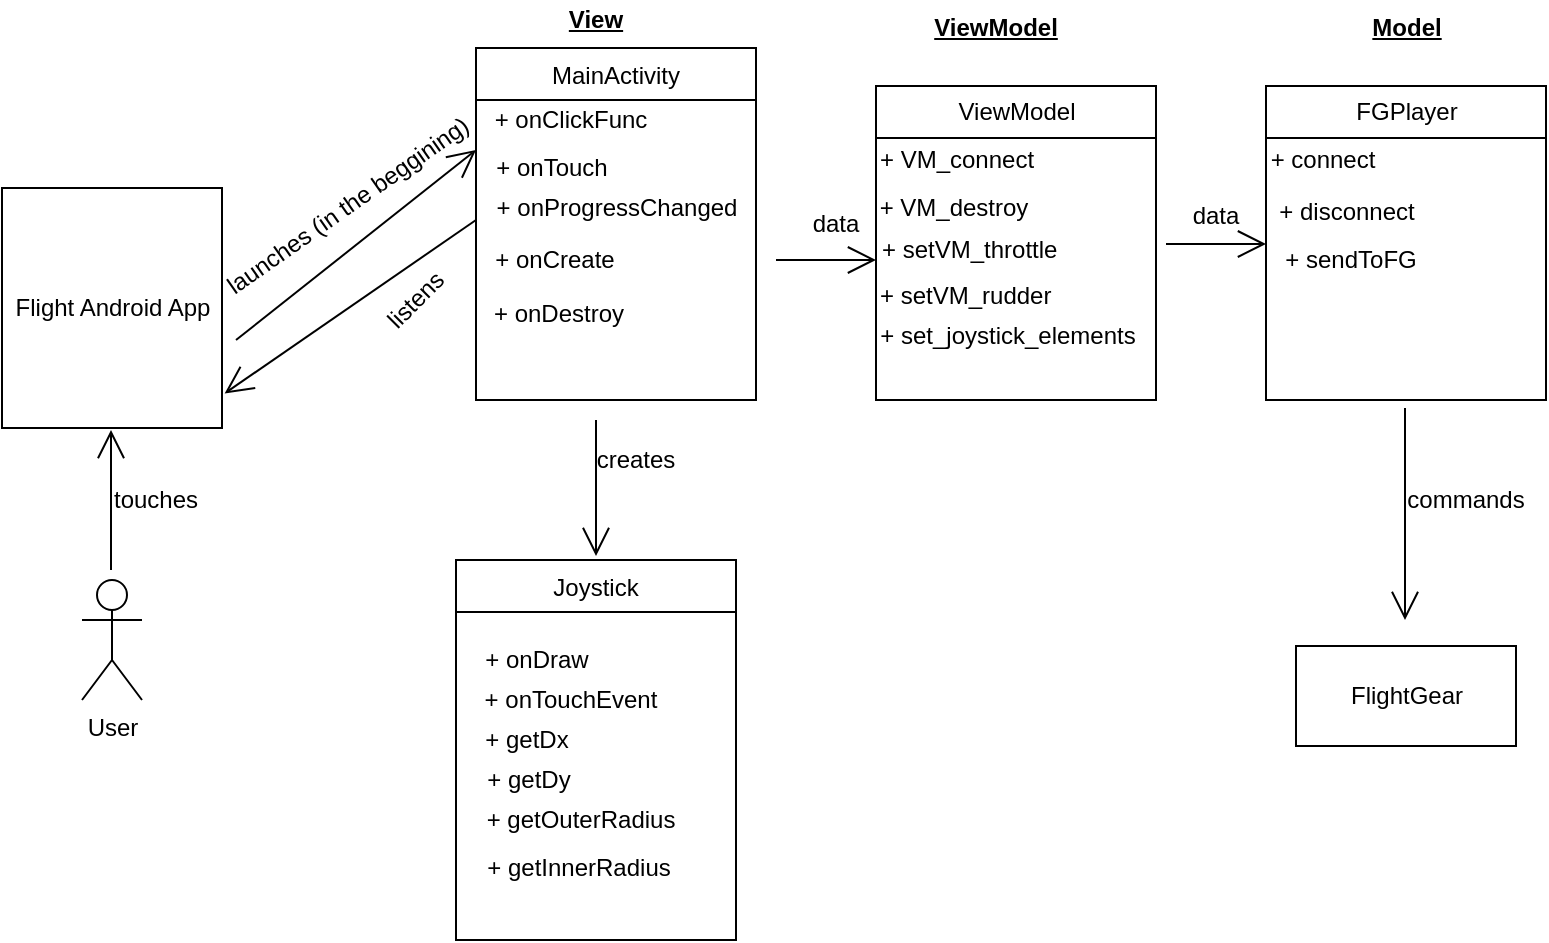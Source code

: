 <mxfile version="14.7.0" type="github">
  <diagram name="Page-1" id="e7e014a7-5840-1c2e-5031-d8a46d1fe8dd">
    <mxGraphModel dx="782" dy="436" grid="1" gridSize="10" guides="1" tooltips="1" connect="1" arrows="1" fold="1" page="1" pageScale="1" pageWidth="1169" pageHeight="826" background="none" math="0" shadow="0">
      <root>
        <mxCell id="0" />
        <mxCell id="1" parent="0" />
        <mxCell id="sHnaQPy-A7n4F1V4NWKf-42" value="Joystick" style="swimlane;fontStyle=0;childLayout=stackLayout;horizontal=1;startSize=26;fillColor=none;horizontalStack=0;resizeParent=1;resizeParentMax=0;resizeLast=0;collapsible=1;marginBottom=0;" vertex="1" parent="1">
          <mxGeometry x="400" y="320" width="140" height="190" as="geometry" />
        </mxCell>
        <mxCell id="sHnaQPy-A7n4F1V4NWKf-50" value="MainActivity" style="swimlane;fontStyle=0;childLayout=stackLayout;horizontal=1;startSize=26;fillColor=none;horizontalStack=0;resizeParent=1;resizeParentMax=0;resizeLast=0;collapsible=1;marginBottom=0;" vertex="1" parent="1">
          <mxGeometry x="410" y="64" width="140" height="176" as="geometry" />
        </mxCell>
        <mxCell id="sHnaQPy-A7n4F1V4NWKf-56" value="Flight Android App&lt;br&gt;" style="html=1;" vertex="1" parent="1">
          <mxGeometry x="173" y="134" width="110" height="120" as="geometry" />
        </mxCell>
        <mxCell id="sHnaQPy-A7n4F1V4NWKf-57" value="" style="endArrow=open;endFill=1;endSize=12;html=1;entryX=0;entryY=0.5;entryDx=0;entryDy=0;" edge="1" parent="1">
          <mxGeometry width="160" relative="1" as="geometry">
            <mxPoint x="290" y="210" as="sourcePoint" />
            <mxPoint x="410" y="115" as="targetPoint" />
          </mxGeometry>
        </mxCell>
        <mxCell id="sHnaQPy-A7n4F1V4NWKf-58" value="launches (in the beggining)" style="text;html=1;strokeColor=none;fillColor=none;align=center;verticalAlign=middle;whiteSpace=wrap;rounded=0;rotation=-35;" vertex="1" parent="1">
          <mxGeometry x="260.9" y="132.87" width="170" height="20" as="geometry" />
        </mxCell>
        <mxCell id="sHnaQPy-A7n4F1V4NWKf-59" value="View" style="text;html=1;strokeColor=none;fillColor=none;align=center;verticalAlign=middle;whiteSpace=wrap;rounded=0;labelBorderColor=none;fontStyle=5" vertex="1" parent="1">
          <mxGeometry x="450" y="40" width="40" height="20" as="geometry" />
        </mxCell>
        <mxCell id="sHnaQPy-A7n4F1V4NWKf-62" value="" style="endArrow=open;endFill=1;endSize=12;html=1;" edge="1" parent="1">
          <mxGeometry width="160" relative="1" as="geometry">
            <mxPoint x="470" y="250" as="sourcePoint" />
            <mxPoint x="470" y="318" as="targetPoint" />
          </mxGeometry>
        </mxCell>
        <mxCell id="sHnaQPy-A7n4F1V4NWKf-64" value="creates" style="text;html=1;strokeColor=none;fillColor=none;align=center;verticalAlign=middle;whiteSpace=wrap;rounded=0;" vertex="1" parent="1">
          <mxGeometry x="470" y="260" width="40" height="20" as="geometry" />
        </mxCell>
        <mxCell id="sHnaQPy-A7n4F1V4NWKf-65" value="User" style="shape=umlActor;verticalLabelPosition=bottom;verticalAlign=top;html=1;outlineConnect=0;" vertex="1" parent="1">
          <mxGeometry x="213" y="330" width="30" height="60" as="geometry" />
        </mxCell>
        <mxCell id="sHnaQPy-A7n4F1V4NWKf-66" value="" style="endArrow=open;endFill=1;endSize=12;html=1;" edge="1" parent="1">
          <mxGeometry width="160" relative="1" as="geometry">
            <mxPoint x="227.5" y="325" as="sourcePoint" />
            <mxPoint x="227.5" y="255" as="targetPoint" />
          </mxGeometry>
        </mxCell>
        <mxCell id="sHnaQPy-A7n4F1V4NWKf-67" value="touches" style="text;html=1;strokeColor=none;fillColor=none;align=center;verticalAlign=middle;whiteSpace=wrap;rounded=0;" vertex="1" parent="1">
          <mxGeometry x="230" y="280" width="40" height="20" as="geometry" />
        </mxCell>
        <mxCell id="sHnaQPy-A7n4F1V4NWKf-69" value="" style="endArrow=open;endFill=1;endSize=12;html=1;entryX=1.012;entryY=0.856;entryDx=0;entryDy=0;entryPerimeter=0;" edge="1" parent="1" target="sHnaQPy-A7n4F1V4NWKf-56">
          <mxGeometry width="160" relative="1" as="geometry">
            <mxPoint x="410" y="150" as="sourcePoint" />
            <mxPoint x="330" y="200" as="targetPoint" />
          </mxGeometry>
        </mxCell>
        <mxCell id="sHnaQPy-A7n4F1V4NWKf-70" value="listens" style="text;html=1;strokeColor=none;fillColor=none;align=center;verticalAlign=middle;whiteSpace=wrap;rounded=0;rotation=-45;" vertex="1" parent="1">
          <mxGeometry x="360" y="180" width="40" height="20" as="geometry" />
        </mxCell>
        <mxCell id="sHnaQPy-A7n4F1V4NWKf-71" value="+ onClickFunc" style="text;html=1;align=center;verticalAlign=middle;resizable=0;points=[];autosize=1;strokeColor=none;" vertex="1" parent="1">
          <mxGeometry x="412" y="90" width="90" height="20" as="geometry" />
        </mxCell>
        <mxCell id="sHnaQPy-A7n4F1V4NWKf-72" value="+ onTouch" style="text;html=1;strokeColor=none;fillColor=none;align=center;verticalAlign=middle;whiteSpace=wrap;rounded=0;" vertex="1" parent="1">
          <mxGeometry x="408" y="114" width="80" height="20" as="geometry" />
        </mxCell>
        <mxCell id="sHnaQPy-A7n4F1V4NWKf-74" value="+ onProgressChanged" style="text;html=1;align=center;verticalAlign=middle;resizable=0;points=[];autosize=1;strokeColor=none;" vertex="1" parent="1">
          <mxGeometry x="410" y="134" width="140" height="20" as="geometry" />
        </mxCell>
        <mxCell id="sHnaQPy-A7n4F1V4NWKf-75" value="+ onCreate" style="text;html=1;align=center;verticalAlign=middle;resizable=0;points=[];autosize=1;strokeColor=none;" vertex="1" parent="1">
          <mxGeometry x="409" y="160" width="80" height="20" as="geometry" />
        </mxCell>
        <mxCell id="sHnaQPy-A7n4F1V4NWKf-76" value="+ onDestroy" style="text;html=1;align=center;verticalAlign=middle;resizable=0;points=[];autosize=1;strokeColor=none;" vertex="1" parent="1">
          <mxGeometry x="411" y="187" width="80" height="20" as="geometry" />
        </mxCell>
        <mxCell id="sHnaQPy-A7n4F1V4NWKf-77" value="+ onDraw" style="text;html=1;align=center;verticalAlign=middle;resizable=0;points=[];autosize=1;strokeColor=none;" vertex="1" parent="1">
          <mxGeometry x="405" y="360" width="70" height="20" as="geometry" />
        </mxCell>
        <mxCell id="sHnaQPy-A7n4F1V4NWKf-78" value="+ onTouchEvent" style="text;html=1;align=center;verticalAlign=middle;resizable=0;points=[];autosize=1;strokeColor=none;" vertex="1" parent="1">
          <mxGeometry x="407" y="380" width="100" height="20" as="geometry" />
        </mxCell>
        <mxCell id="sHnaQPy-A7n4F1V4NWKf-79" value="+ getDx" style="text;html=1;align=center;verticalAlign=middle;resizable=0;points=[];autosize=1;strokeColor=none;" vertex="1" parent="1">
          <mxGeometry x="405" y="400" width="60" height="20" as="geometry" />
        </mxCell>
        <mxCell id="sHnaQPy-A7n4F1V4NWKf-80" value="+ getDy" style="text;html=1;align=center;verticalAlign=middle;resizable=0;points=[];autosize=1;strokeColor=none;" vertex="1" parent="1">
          <mxGeometry x="406" y="420" width="60" height="20" as="geometry" />
        </mxCell>
        <mxCell id="sHnaQPy-A7n4F1V4NWKf-81" value="+ getOuterRadius" style="text;html=1;align=center;verticalAlign=middle;resizable=0;points=[];autosize=1;strokeColor=none;" vertex="1" parent="1">
          <mxGeometry x="407" y="440" width="110" height="20" as="geometry" />
        </mxCell>
        <mxCell id="sHnaQPy-A7n4F1V4NWKf-82" value="+ getInnerRadius" style="text;html=1;align=center;verticalAlign=middle;resizable=0;points=[];autosize=1;strokeColor=none;" vertex="1" parent="1">
          <mxGeometry x="406" y="464" width="110" height="20" as="geometry" />
        </mxCell>
        <mxCell id="sHnaQPy-A7n4F1V4NWKf-83" value="ViewModel" style="text;html=1;strokeColor=none;fillColor=none;align=center;verticalAlign=middle;whiteSpace=wrap;rounded=0;fontStyle=5" vertex="1" parent="1">
          <mxGeometry x="660" y="44" width="20" height="20" as="geometry" />
        </mxCell>
        <mxCell id="sHnaQPy-A7n4F1V4NWKf-84" value="" style="endArrow=open;endFill=1;endSize=12;html=1;" edge="1" parent="1">
          <mxGeometry width="160" relative="1" as="geometry">
            <mxPoint x="560" y="170" as="sourcePoint" />
            <mxPoint x="610" y="170" as="targetPoint" />
          </mxGeometry>
        </mxCell>
        <mxCell id="sHnaQPy-A7n4F1V4NWKf-85" value="data" style="text;html=1;strokeColor=none;fillColor=none;align=center;verticalAlign=middle;whiteSpace=wrap;rounded=0;" vertex="1" parent="1">
          <mxGeometry x="570" y="142" width="40" height="20" as="geometry" />
        </mxCell>
        <mxCell id="sHnaQPy-A7n4F1V4NWKf-86" value="FGPlayer" style="swimlane;fontStyle=0;childLayout=stackLayout;horizontal=1;startSize=26;fillColor=none;horizontalStack=0;resizeParent=1;resizeParentMax=0;resizeLast=0;collapsible=1;marginBottom=0;html=1;" vertex="1" parent="1">
          <mxGeometry x="805" y="83" width="140" height="157" as="geometry" />
        </mxCell>
        <mxCell id="sHnaQPy-A7n4F1V4NWKf-90" value="FlightGear" style="html=1;" vertex="1" parent="1">
          <mxGeometry x="820" y="363" width="110" height="50" as="geometry" />
        </mxCell>
        <mxCell id="sHnaQPy-A7n4F1V4NWKf-91" value="Model" style="text;html=1;align=center;verticalAlign=middle;resizable=0;points=[];autosize=1;strokeColor=none;fontStyle=5" vertex="1" parent="1">
          <mxGeometry x="850" y="44" width="50" height="20" as="geometry" />
        </mxCell>
        <mxCell id="sHnaQPy-A7n4F1V4NWKf-92" value="data" style="text;html=1;strokeColor=none;fillColor=none;align=center;verticalAlign=middle;whiteSpace=wrap;rounded=0;" vertex="1" parent="1">
          <mxGeometry x="760" y="138" width="40" height="20" as="geometry" />
        </mxCell>
        <mxCell id="sHnaQPy-A7n4F1V4NWKf-93" value="" style="endArrow=open;endFill=1;endSize=12;html=1;" edge="1" parent="1">
          <mxGeometry width="160" relative="1" as="geometry">
            <mxPoint x="755" y="162" as="sourcePoint" />
            <mxPoint x="805" y="162" as="targetPoint" />
          </mxGeometry>
        </mxCell>
        <mxCell id="sHnaQPy-A7n4F1V4NWKf-94" value="ViewModel" style="swimlane;fontStyle=0;childLayout=stackLayout;horizontal=1;startSize=26;fillColor=none;horizontalStack=0;resizeParent=1;resizeParentMax=0;resizeLast=0;collapsible=1;marginBottom=0;html=1;" vertex="1" parent="1">
          <mxGeometry x="610" y="83" width="140" height="157" as="geometry" />
        </mxCell>
        <mxCell id="sHnaQPy-A7n4F1V4NWKf-100" value="" style="endArrow=open;endFill=1;endSize=12;html=1;" edge="1" parent="1">
          <mxGeometry width="160" relative="1" as="geometry">
            <mxPoint x="874.5" y="244" as="sourcePoint" />
            <mxPoint x="874.5" y="350" as="targetPoint" />
          </mxGeometry>
        </mxCell>
        <mxCell id="sHnaQPy-A7n4F1V4NWKf-101" value="commands" style="text;html=1;strokeColor=none;fillColor=none;align=center;verticalAlign=middle;whiteSpace=wrap;rounded=0;" vertex="1" parent="1">
          <mxGeometry x="885" y="280" width="40" height="20" as="geometry" />
        </mxCell>
        <mxCell id="sHnaQPy-A7n4F1V4NWKf-106" value="+ VM_destroy" style="text;strokeColor=none;fillColor=none;align=center;verticalAlign=middle;rounded=0;labelPosition=center;verticalLabelPosition=middle;textDirection=ltr;" vertex="1" parent="1">
          <mxGeometry x="579" y="133" width="140" height="20" as="geometry" />
        </mxCell>
        <mxCell id="sHnaQPy-A7n4F1V4NWKf-98" value="+ set_joystick_elements" style="text;html=1;strokeColor=none;fillColor=none;align=center;verticalAlign=middle;whiteSpace=wrap;rounded=0;" vertex="1" parent="1">
          <mxGeometry x="606" y="198" width="140" height="20" as="geometry" />
        </mxCell>
        <mxCell id="sHnaQPy-A7n4F1V4NWKf-97" value="+ setVM_rudder" style="text;strokeColor=none;fillColor=none;align=left;verticalAlign=top;spacingLeft=4;spacingRight=4;overflow=hidden;rotatable=0;points=[[0,0.5],[1,0.5]];portConstraint=eastwest;" vertex="1" parent="1">
          <mxGeometry x="606" y="174" width="140" height="22" as="geometry" />
        </mxCell>
        <mxCell id="sHnaQPy-A7n4F1V4NWKf-96" value="+ setVM_throttle" style="text;strokeColor=none;fillColor=none;align=left;verticalAlign=top;spacingLeft=4;spacingRight=4;overflow=hidden;rotatable=0;points=[[0,0.5],[1,0.5]];portConstraint=eastwest;" vertex="1" parent="1">
          <mxGeometry x="607" y="151" width="140" height="26" as="geometry" />
        </mxCell>
        <mxCell id="sHnaQPy-A7n4F1V4NWKf-107" value="+ VM_connect" style="text;html=1;align=center;verticalAlign=middle;resizable=0;points=[];autosize=1;strokeColor=none;" vertex="1" parent="1">
          <mxGeometry x="605" y="110" width="90" height="20" as="geometry" />
        </mxCell>
        <mxCell id="sHnaQPy-A7n4F1V4NWKf-109" style="edgeStyle=orthogonalEdgeStyle;rounded=0;orthogonalLoop=1;jettySize=auto;html=1;exitX=0.5;exitY=1;exitDx=0;exitDy=0;" edge="1" parent="1" source="sHnaQPy-A7n4F1V4NWKf-106" target="sHnaQPy-A7n4F1V4NWKf-106">
          <mxGeometry relative="1" as="geometry" />
        </mxCell>
        <mxCell id="sHnaQPy-A7n4F1V4NWKf-110" value="+ connect" style="text;html=1;align=center;verticalAlign=middle;resizable=0;points=[];autosize=1;strokeColor=none;" vertex="1" parent="1">
          <mxGeometry x="798" y="110" width="70" height="20" as="geometry" />
        </mxCell>
        <mxCell id="sHnaQPy-A7n4F1V4NWKf-111" value="+ disconnect" style="text;html=1;align=center;verticalAlign=middle;resizable=0;points=[];autosize=1;strokeColor=none;" vertex="1" parent="1">
          <mxGeometry x="805" y="136" width="80" height="20" as="geometry" />
        </mxCell>
        <mxCell id="sHnaQPy-A7n4F1V4NWKf-112" value="+ sendToFG" style="text;html=1;align=center;verticalAlign=middle;resizable=0;points=[];autosize=1;strokeColor=none;" vertex="1" parent="1">
          <mxGeometry x="807" y="160" width="80" height="20" as="geometry" />
        </mxCell>
      </root>
    </mxGraphModel>
  </diagram>
</mxfile>

